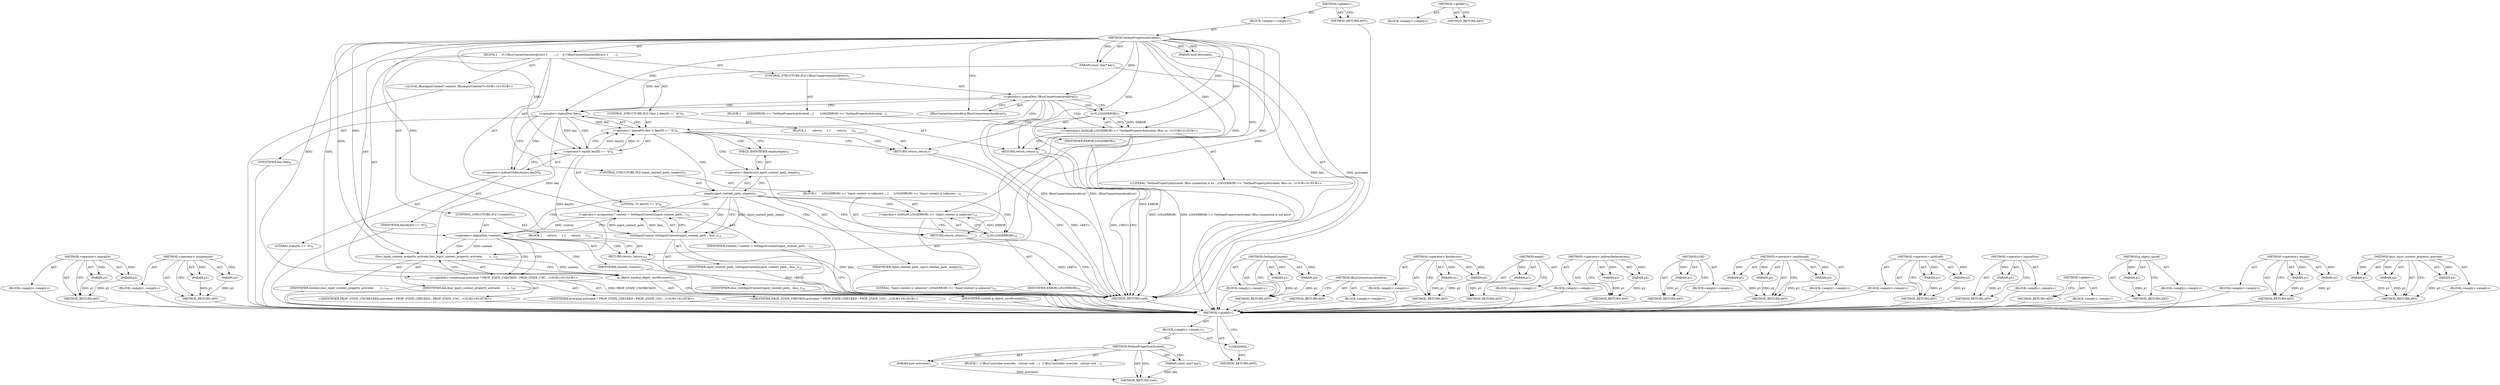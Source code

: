 digraph "&lt;global&gt;" {
vulnerable_108 [label=<(METHOD,&lt;operator&gt;.logicalOr)>];
vulnerable_109 [label=<(PARAM,p1)>];
vulnerable_110 [label=<(PARAM,p2)>];
vulnerable_111 [label=<(BLOCK,&lt;empty&gt;,&lt;empty&gt;)>];
vulnerable_112 [label=<(METHOD_RETURN,ANY)>];
vulnerable_132 [label=<(METHOD,&lt;operator&gt;.assignment)>];
vulnerable_133 [label=<(PARAM,p1)>];
vulnerable_134 [label=<(PARAM,p2)>];
vulnerable_135 [label=<(BLOCK,&lt;empty&gt;,&lt;empty&gt;)>];
vulnerable_136 [label=<(METHOD_RETURN,ANY)>];
vulnerable_6 [label=<(METHOD,&lt;global&gt;)<SUB>1</SUB>>];
vulnerable_7 [label=<(BLOCK,&lt;empty&gt;,&lt;empty&gt;)<SUB>1</SUB>>];
vulnerable_8 [label=<(METHOD,SetImePropertyActivated)<SUB>1</SUB>>];
vulnerable_9 [label=<(PARAM,const char* key)<SUB>1</SUB>>];
vulnerable_10 [label=<(PARAM,bool activated)<SUB>1</SUB>>];
vulnerable_11 [label=<(BLOCK,{
     if (!IBusConnectionsAreAlive()) {
      ...,{
     if (!IBusConnectionsAreAlive()) {
      ...)<SUB>1</SUB>>];
vulnerable_12 [label=<(CONTROL_STRUCTURE,IF,if (!IBusConnectionsAreAlive()))<SUB>2</SUB>>];
vulnerable_13 [label=<(&lt;operator&gt;.logicalNot,!IBusConnectionsAreAlive())<SUB>2</SUB>>];
vulnerable_14 [label=<(IBusConnectionsAreAlive,IBusConnectionsAreAlive())<SUB>2</SUB>>];
vulnerable_15 [label=<(BLOCK,{
       LOG(ERROR) &lt;&lt; &quot;SetImePropertyActivated...,{
       LOG(ERROR) &lt;&lt; &quot;SetImePropertyActivated...)<SUB>2</SUB>>];
vulnerable_16 [label="<(&lt;operator&gt;.shiftLeft,LOG(ERROR) &lt;&lt; &quot;SetImePropertyActivated: IBus co...)<SUB>3</SUB>>"];
vulnerable_17 [label=<(LOG,LOG(ERROR))<SUB>3</SUB>>];
vulnerable_18 [label=<(IDENTIFIER,ERROR,LOG(ERROR))<SUB>3</SUB>>];
vulnerable_19 [label="<(LITERAL,&quot;SetImePropertyActivated: IBus connection is no...,LOG(ERROR) &lt;&lt; &quot;SetImePropertyActivated: IBus co...)<SUB>3</SUB>>"];
vulnerable_20 [label=<(RETURN,return;,return;)<SUB>4</SUB>>];
vulnerable_21 [label=<(CONTROL_STRUCTURE,IF,if (!key || (key[0] == '\0')))<SUB>6</SUB>>];
vulnerable_22 [label=<(&lt;operator&gt;.logicalOr,!key || (key[0] == '\0'))<SUB>6</SUB>>];
vulnerable_23 [label=<(&lt;operator&gt;.logicalNot,!key)<SUB>6</SUB>>];
vulnerable_24 [label=<(IDENTIFIER,key,!key)<SUB>6</SUB>>];
vulnerable_25 [label=<(&lt;operator&gt;.equals,key[0] == '\0')<SUB>6</SUB>>];
vulnerable_26 [label=<(&lt;operator&gt;.indirectIndexAccess,key[0])<SUB>6</SUB>>];
vulnerable_27 [label=<(IDENTIFIER,key,key[0] == '\0')<SUB>6</SUB>>];
vulnerable_28 [label=<(LITERAL,0,key[0] == '\0')<SUB>6</SUB>>];
vulnerable_29 [label=<(LITERAL,'\0',key[0] == '\0')<SUB>6</SUB>>];
vulnerable_30 [label=<(BLOCK,{
       return;
     },{
       return;
     })<SUB>6</SUB>>];
vulnerable_31 [label=<(RETURN,return;,return;)<SUB>7</SUB>>];
vulnerable_32 [label=<(CONTROL_STRUCTURE,IF,if (input_context_path_.empty()))<SUB>9</SUB>>];
vulnerable_33 [label=<(empty,input_context_path_.empty())<SUB>9</SUB>>];
vulnerable_34 [label=<(&lt;operator&gt;.fieldAccess,input_context_path_.empty)<SUB>9</SUB>>];
vulnerable_35 [label=<(IDENTIFIER,input_context_path_,input_context_path_.empty())<SUB>9</SUB>>];
vulnerable_36 [label=<(FIELD_IDENTIFIER,empty,empty)<SUB>9</SUB>>];
vulnerable_37 [label=<(BLOCK,{
      LOG(ERROR) &lt;&lt; &quot;Input context is unknown...,{
      LOG(ERROR) &lt;&lt; &quot;Input context is unknown...)<SUB>9</SUB>>];
vulnerable_38 [label=<(&lt;operator&gt;.shiftLeft,LOG(ERROR) &lt;&lt; &quot;Input context is unknown&quot;)<SUB>10</SUB>>];
vulnerable_39 [label=<(LOG,LOG(ERROR))<SUB>10</SUB>>];
vulnerable_40 [label=<(IDENTIFIER,ERROR,LOG(ERROR))<SUB>10</SUB>>];
vulnerable_41 [label=<(LITERAL,&quot;Input context is unknown&quot;,LOG(ERROR) &lt;&lt; &quot;Input context is unknown&quot;)<SUB>10</SUB>>];
vulnerable_42 [label=<(RETURN,return;,return;)<SUB>11</SUB>>];
vulnerable_43 [label="<(LOCAL,IBusInputContext* context: IBusInputContext*)<SUB>14</SUB>>"];
vulnerable_44 [label=<(&lt;operator&gt;.assignment,* context = GetInputContext(input_context_path_...)<SUB>14</SUB>>];
vulnerable_45 [label=<(IDENTIFIER,context,* context = GetInputContext(input_context_path_...)<SUB>14</SUB>>];
vulnerable_46 [label=<(GetInputContext,GetInputContext(input_context_path_, ibus_))<SUB>14</SUB>>];
vulnerable_47 [label=<(IDENTIFIER,input_context_path_,GetInputContext(input_context_path_, ibus_))<SUB>14</SUB>>];
vulnerable_48 [label=<(IDENTIFIER,ibus_,GetInputContext(input_context_path_, ibus_))<SUB>14</SUB>>];
vulnerable_49 [label=<(CONTROL_STRUCTURE,IF,if (!context))<SUB>15</SUB>>];
vulnerable_50 [label=<(&lt;operator&gt;.logicalNot,!context)<SUB>15</SUB>>];
vulnerable_51 [label=<(IDENTIFIER,context,!context)<SUB>15</SUB>>];
vulnerable_52 [label=<(BLOCK,{
      return;
     },{
      return;
     })<SUB>15</SUB>>];
vulnerable_53 [label=<(RETURN,return;,return;)<SUB>16</SUB>>];
vulnerable_54 [label=<(ibus_input_context_property_activate,ibus_input_context_property_activate(
        c...)<SUB>18</SUB>>];
vulnerable_55 [label=<(IDENTIFIER,context,ibus_input_context_property_activate(
        c...)<SUB>19</SUB>>];
vulnerable_56 [label=<(IDENTIFIER,key,ibus_input_context_property_activate(
        c...)<SUB>19</SUB>>];
vulnerable_57 [label="<(&lt;operator&gt;.conditional,activated ? PROP_STATE_CHECKED : PROP_STATE_UNC...)<SUB>19</SUB>>"];
vulnerable_58 [label="<(IDENTIFIER,activated,activated ? PROP_STATE_CHECKED : PROP_STATE_UNC...)<SUB>19</SUB>>"];
vulnerable_59 [label="<(IDENTIFIER,PROP_STATE_CHECKED,activated ? PROP_STATE_CHECKED : PROP_STATE_UNC...)<SUB>19</SUB>>"];
vulnerable_60 [label="<(IDENTIFIER,PROP_STATE_UNCHECKED,activated ? PROP_STATE_CHECKED : PROP_STATE_UNC...)<SUB>19</SUB>>"];
vulnerable_61 [label=<(g_object_unref,g_object_unref(context))<SUB>21</SUB>>];
vulnerable_62 [label=<(IDENTIFIER,context,g_object_unref(context))<SUB>21</SUB>>];
vulnerable_63 [label=<(METHOD_RETURN,void)<SUB>1</SUB>>];
vulnerable_65 [label=<(METHOD_RETURN,ANY)<SUB>1</SUB>>];
vulnerable_137 [label=<(METHOD,GetInputContext)>];
vulnerable_138 [label=<(PARAM,p1)>];
vulnerable_139 [label=<(PARAM,p2)>];
vulnerable_140 [label=<(BLOCK,&lt;empty&gt;,&lt;empty&gt;)>];
vulnerable_141 [label=<(METHOD_RETURN,ANY)>];
vulnerable_96 [label=<(METHOD,IBusConnectionsAreAlive)>];
vulnerable_97 [label=<(BLOCK,&lt;empty&gt;,&lt;empty&gt;)>];
vulnerable_98 [label=<(METHOD_RETURN,ANY)>];
vulnerable_127 [label=<(METHOD,&lt;operator&gt;.fieldAccess)>];
vulnerable_128 [label=<(PARAM,p1)>];
vulnerable_129 [label=<(PARAM,p2)>];
vulnerable_130 [label=<(BLOCK,&lt;empty&gt;,&lt;empty&gt;)>];
vulnerable_131 [label=<(METHOD_RETURN,ANY)>];
vulnerable_123 [label=<(METHOD,empty)>];
vulnerable_124 [label=<(PARAM,p1)>];
vulnerable_125 [label=<(BLOCK,&lt;empty&gt;,&lt;empty&gt;)>];
vulnerable_126 [label=<(METHOD_RETURN,ANY)>];
vulnerable_118 [label=<(METHOD,&lt;operator&gt;.indirectIndexAccess)>];
vulnerable_119 [label=<(PARAM,p1)>];
vulnerable_120 [label=<(PARAM,p2)>];
vulnerable_121 [label=<(BLOCK,&lt;empty&gt;,&lt;empty&gt;)>];
vulnerable_122 [label=<(METHOD_RETURN,ANY)>];
vulnerable_104 [label=<(METHOD,LOG)>];
vulnerable_105 [label=<(PARAM,p1)>];
vulnerable_106 [label=<(BLOCK,&lt;empty&gt;,&lt;empty&gt;)>];
vulnerable_107 [label=<(METHOD_RETURN,ANY)>];
vulnerable_148 [label=<(METHOD,&lt;operator&gt;.conditional)>];
vulnerable_149 [label=<(PARAM,p1)>];
vulnerable_150 [label=<(PARAM,p2)>];
vulnerable_151 [label=<(PARAM,p3)>];
vulnerable_152 [label=<(BLOCK,&lt;empty&gt;,&lt;empty&gt;)>];
vulnerable_153 [label=<(METHOD_RETURN,ANY)>];
vulnerable_99 [label=<(METHOD,&lt;operator&gt;.shiftLeft)>];
vulnerable_100 [label=<(PARAM,p1)>];
vulnerable_101 [label=<(PARAM,p2)>];
vulnerable_102 [label=<(BLOCK,&lt;empty&gt;,&lt;empty&gt;)>];
vulnerable_103 [label=<(METHOD_RETURN,ANY)>];
vulnerable_92 [label=<(METHOD,&lt;operator&gt;.logicalNot)>];
vulnerable_93 [label=<(PARAM,p1)>];
vulnerable_94 [label=<(BLOCK,&lt;empty&gt;,&lt;empty&gt;)>];
vulnerable_95 [label=<(METHOD_RETURN,ANY)>];
vulnerable_86 [label=<(METHOD,&lt;global&gt;)<SUB>1</SUB>>];
vulnerable_87 [label=<(BLOCK,&lt;empty&gt;,&lt;empty&gt;)>];
vulnerable_88 [label=<(METHOD_RETURN,ANY)>];
vulnerable_154 [label=<(METHOD,g_object_unref)>];
vulnerable_155 [label=<(PARAM,p1)>];
vulnerable_156 [label=<(BLOCK,&lt;empty&gt;,&lt;empty&gt;)>];
vulnerable_157 [label=<(METHOD_RETURN,ANY)>];
vulnerable_113 [label=<(METHOD,&lt;operator&gt;.equals)>];
vulnerable_114 [label=<(PARAM,p1)>];
vulnerable_115 [label=<(PARAM,p2)>];
vulnerable_116 [label=<(BLOCK,&lt;empty&gt;,&lt;empty&gt;)>];
vulnerable_117 [label=<(METHOD_RETURN,ANY)>];
vulnerable_142 [label=<(METHOD,ibus_input_context_property_activate)>];
vulnerable_143 [label=<(PARAM,p1)>];
vulnerable_144 [label=<(PARAM,p2)>];
vulnerable_145 [label=<(PARAM,p3)>];
vulnerable_146 [label=<(BLOCK,&lt;empty&gt;,&lt;empty&gt;)>];
vulnerable_147 [label=<(METHOD_RETURN,ANY)>];
fixed_6 [label=<(METHOD,&lt;global&gt;)<SUB>1</SUB>>];
fixed_7 [label=<(BLOCK,&lt;empty&gt;,&lt;empty&gt;)<SUB>1</SUB>>];
fixed_8 [label=<(METHOD,SetImePropertyActivated)<SUB>1</SUB>>];
fixed_9 [label=<(PARAM,const char* key)<SUB>1</SUB>>];
fixed_10 [label=<(PARAM,bool activated)<SUB>1</SUB>>];
fixed_11 [label=<(BLOCK,{
  // IBusController override.
  virtual void ...,{
  // IBusController override.
  virtual void ...)<SUB>1</SUB>>];
fixed_12 [label=<(METHOD_RETURN,void)<SUB>1</SUB>>];
fixed_14 [label=<(UNKNOWN,,)>];
fixed_15 [label=<(METHOD_RETURN,ANY)<SUB>1</SUB>>];
fixed_26 [label=<(METHOD,&lt;global&gt;)<SUB>1</SUB>>];
fixed_27 [label=<(BLOCK,&lt;empty&gt;,&lt;empty&gt;)>];
fixed_28 [label=<(METHOD_RETURN,ANY)>];
vulnerable_108 -> vulnerable_109  [key=0, label="AST: "];
vulnerable_108 -> vulnerable_109  [key=1, label="DDG: "];
vulnerable_108 -> vulnerable_111  [key=0, label="AST: "];
vulnerable_108 -> vulnerable_110  [key=0, label="AST: "];
vulnerable_108 -> vulnerable_110  [key=1, label="DDG: "];
vulnerable_108 -> vulnerable_112  [key=0, label="AST: "];
vulnerable_108 -> vulnerable_112  [key=1, label="CFG: "];
vulnerable_109 -> vulnerable_112  [key=0, label="DDG: p1"];
vulnerable_110 -> vulnerable_112  [key=0, label="DDG: p2"];
vulnerable_111 -> fixed_6  [key=0];
vulnerable_112 -> fixed_6  [key=0];
vulnerable_132 -> vulnerable_133  [key=0, label="AST: "];
vulnerable_132 -> vulnerable_133  [key=1, label="DDG: "];
vulnerable_132 -> vulnerable_135  [key=0, label="AST: "];
vulnerable_132 -> vulnerable_134  [key=0, label="AST: "];
vulnerable_132 -> vulnerable_134  [key=1, label="DDG: "];
vulnerable_132 -> vulnerable_136  [key=0, label="AST: "];
vulnerable_132 -> vulnerable_136  [key=1, label="CFG: "];
vulnerable_133 -> vulnerable_136  [key=0, label="DDG: p1"];
vulnerable_134 -> vulnerable_136  [key=0, label="DDG: p2"];
vulnerable_135 -> fixed_6  [key=0];
vulnerable_136 -> fixed_6  [key=0];
vulnerable_6 -> vulnerable_7  [key=0, label="AST: "];
vulnerable_6 -> vulnerable_65  [key=0, label="AST: "];
vulnerable_6 -> vulnerable_65  [key=1, label="CFG: "];
vulnerable_7 -> vulnerable_8  [key=0, label="AST: "];
vulnerable_8 -> vulnerable_9  [key=0, label="AST: "];
vulnerable_8 -> vulnerable_9  [key=1, label="DDG: "];
vulnerable_8 -> vulnerable_10  [key=0, label="AST: "];
vulnerable_8 -> vulnerable_10  [key=1, label="DDG: "];
vulnerable_8 -> vulnerable_11  [key=0, label="AST: "];
vulnerable_8 -> vulnerable_63  [key=0, label="AST: "];
vulnerable_8 -> vulnerable_14  [key=0, label="CFG: "];
vulnerable_8 -> vulnerable_54  [key=0, label="DDG: "];
vulnerable_8 -> vulnerable_61  [key=0, label="DDG: "];
vulnerable_8 -> vulnerable_13  [key=0, label="DDG: "];
vulnerable_8 -> vulnerable_20  [key=0, label="DDG: "];
vulnerable_8 -> vulnerable_31  [key=0, label="DDG: "];
vulnerable_8 -> vulnerable_42  [key=0, label="DDG: "];
vulnerable_8 -> vulnerable_46  [key=0, label="DDG: "];
vulnerable_8 -> vulnerable_50  [key=0, label="DDG: "];
vulnerable_8 -> vulnerable_53  [key=0, label="DDG: "];
vulnerable_8 -> vulnerable_57  [key=0, label="DDG: "];
vulnerable_8 -> vulnerable_16  [key=0, label="DDG: "];
vulnerable_8 -> vulnerable_23  [key=0, label="DDG: "];
vulnerable_8 -> vulnerable_25  [key=0, label="DDG: "];
vulnerable_8 -> vulnerable_38  [key=0, label="DDG: "];
vulnerable_8 -> vulnerable_17  [key=0, label="DDG: "];
vulnerable_8 -> vulnerable_39  [key=0, label="DDG: "];
vulnerable_9 -> vulnerable_63  [key=0, label="DDG: key"];
vulnerable_9 -> vulnerable_23  [key=0, label="DDG: key"];
vulnerable_10 -> vulnerable_63  [key=0, label="DDG: activated"];
vulnerable_11 -> vulnerable_12  [key=0, label="AST: "];
vulnerable_11 -> vulnerable_21  [key=0, label="AST: "];
vulnerable_11 -> vulnerable_32  [key=0, label="AST: "];
vulnerable_11 -> vulnerable_43  [key=0, label="AST: "];
vulnerable_11 -> vulnerable_44  [key=0, label="AST: "];
vulnerable_11 -> vulnerable_49  [key=0, label="AST: "];
vulnerable_11 -> vulnerable_54  [key=0, label="AST: "];
vulnerable_11 -> vulnerable_61  [key=0, label="AST: "];
vulnerable_12 -> vulnerable_13  [key=0, label="AST: "];
vulnerable_12 -> vulnerable_15  [key=0, label="AST: "];
vulnerable_13 -> vulnerable_14  [key=0, label="AST: "];
vulnerable_13 -> vulnerable_17  [key=0, label="CFG: "];
vulnerable_13 -> vulnerable_17  [key=1, label="CDG: "];
vulnerable_13 -> vulnerable_23  [key=0, label="CFG: "];
vulnerable_13 -> vulnerable_23  [key=1, label="CDG: "];
vulnerable_13 -> vulnerable_63  [key=0, label="DDG: IBusConnectionsAreAlive()"];
vulnerable_13 -> vulnerable_63  [key=1, label="DDG: !IBusConnectionsAreAlive()"];
vulnerable_13 -> vulnerable_16  [key=0, label="CDG: "];
vulnerable_13 -> vulnerable_20  [key=0, label="CDG: "];
vulnerable_13 -> vulnerable_22  [key=0, label="CDG: "];
vulnerable_14 -> vulnerable_13  [key=0, label="CFG: "];
vulnerable_15 -> vulnerable_16  [key=0, label="AST: "];
vulnerable_15 -> vulnerable_20  [key=0, label="AST: "];
vulnerable_16 -> vulnerable_17  [key=0, label="AST: "];
vulnerable_16 -> vulnerable_19  [key=0, label="AST: "];
vulnerable_16 -> vulnerable_20  [key=0, label="CFG: "];
vulnerable_16 -> vulnerable_63  [key=0, label="DDG: LOG(ERROR)"];
vulnerable_16 -> vulnerable_63  [key=1, label="DDG: LOG(ERROR) &lt;&lt; &quot;SetImePropertyActivated: IBus connection is not alive&quot;"];
vulnerable_17 -> vulnerable_18  [key=0, label="AST: "];
vulnerable_17 -> vulnerable_16  [key=0, label="CFG: "];
vulnerable_17 -> vulnerable_16  [key=1, label="DDG: ERROR"];
vulnerable_17 -> vulnerable_63  [key=0, label="DDG: ERROR"];
vulnerable_18 -> fixed_6  [key=0];
vulnerable_19 -> fixed_6  [key=0];
vulnerable_20 -> vulnerable_63  [key=0, label="CFG: "];
vulnerable_20 -> vulnerable_63  [key=1, label="DDG: &lt;RET&gt;"];
vulnerable_21 -> vulnerable_22  [key=0, label="AST: "];
vulnerable_21 -> vulnerable_30  [key=0, label="AST: "];
vulnerable_22 -> vulnerable_23  [key=0, label="AST: "];
vulnerable_22 -> vulnerable_25  [key=0, label="AST: "];
vulnerable_22 -> vulnerable_31  [key=0, label="CFG: "];
vulnerable_22 -> vulnerable_31  [key=1, label="CDG: "];
vulnerable_22 -> vulnerable_36  [key=0, label="CFG: "];
vulnerable_22 -> vulnerable_36  [key=1, label="CDG: "];
vulnerable_22 -> vulnerable_34  [key=0, label="CDG: "];
vulnerable_22 -> vulnerable_33  [key=0, label="CDG: "];
vulnerable_23 -> vulnerable_24  [key=0, label="AST: "];
vulnerable_23 -> vulnerable_22  [key=0, label="CFG: "];
vulnerable_23 -> vulnerable_22  [key=1, label="DDG: key"];
vulnerable_23 -> vulnerable_26  [key=0, label="CFG: "];
vulnerable_23 -> vulnerable_26  [key=1, label="CDG: "];
vulnerable_23 -> vulnerable_54  [key=0, label="DDG: key"];
vulnerable_23 -> vulnerable_25  [key=0, label="DDG: key"];
vulnerable_23 -> vulnerable_25  [key=1, label="CDG: "];
vulnerable_24 -> fixed_6  [key=0];
vulnerable_25 -> vulnerable_26  [key=0, label="AST: "];
vulnerable_25 -> vulnerable_29  [key=0, label="AST: "];
vulnerable_25 -> vulnerable_22  [key=0, label="CFG: "];
vulnerable_25 -> vulnerable_22  [key=1, label="DDG: key[0]"];
vulnerable_25 -> vulnerable_22  [key=2, label="DDG: '\0'"];
vulnerable_25 -> vulnerable_54  [key=0, label="DDG: key[0]"];
vulnerable_26 -> vulnerable_27  [key=0, label="AST: "];
vulnerable_26 -> vulnerable_28  [key=0, label="AST: "];
vulnerable_26 -> vulnerable_25  [key=0, label="CFG: "];
vulnerable_27 -> fixed_6  [key=0];
vulnerable_28 -> fixed_6  [key=0];
vulnerable_29 -> fixed_6  [key=0];
vulnerable_30 -> vulnerable_31  [key=0, label="AST: "];
vulnerable_31 -> vulnerable_63  [key=0, label="CFG: "];
vulnerable_31 -> vulnerable_63  [key=1, label="DDG: &lt;RET&gt;"];
vulnerable_32 -> vulnerable_33  [key=0, label="AST: "];
vulnerable_32 -> vulnerable_37  [key=0, label="AST: "];
vulnerable_33 -> vulnerable_34  [key=0, label="AST: "];
vulnerable_33 -> vulnerable_39  [key=0, label="CFG: "];
vulnerable_33 -> vulnerable_39  [key=1, label="CDG: "];
vulnerable_33 -> vulnerable_46  [key=0, label="CFG: "];
vulnerable_33 -> vulnerable_46  [key=1, label="DDG: input_context_path_.empty"];
vulnerable_33 -> vulnerable_46  [key=2, label="CDG: "];
vulnerable_33 -> vulnerable_42  [key=0, label="CDG: "];
vulnerable_33 -> vulnerable_38  [key=0, label="CDG: "];
vulnerable_33 -> vulnerable_50  [key=0, label="CDG: "];
vulnerable_33 -> vulnerable_44  [key=0, label="CDG: "];
vulnerable_34 -> vulnerable_35  [key=0, label="AST: "];
vulnerable_34 -> vulnerable_36  [key=0, label="AST: "];
vulnerable_34 -> vulnerable_33  [key=0, label="CFG: "];
vulnerable_35 -> fixed_6  [key=0];
vulnerable_36 -> vulnerable_34  [key=0, label="CFG: "];
vulnerable_37 -> vulnerable_38  [key=0, label="AST: "];
vulnerable_37 -> vulnerable_42  [key=0, label="AST: "];
vulnerable_38 -> vulnerable_39  [key=0, label="AST: "];
vulnerable_38 -> vulnerable_41  [key=0, label="AST: "];
vulnerable_38 -> vulnerable_42  [key=0, label="CFG: "];
vulnerable_39 -> vulnerable_40  [key=0, label="AST: "];
vulnerable_39 -> vulnerable_38  [key=0, label="CFG: "];
vulnerable_39 -> vulnerable_38  [key=1, label="DDG: ERROR"];
vulnerable_40 -> fixed_6  [key=0];
vulnerable_41 -> fixed_6  [key=0];
vulnerable_42 -> vulnerable_63  [key=0, label="CFG: "];
vulnerable_42 -> vulnerable_63  [key=1, label="DDG: &lt;RET&gt;"];
vulnerable_43 -> fixed_6  [key=0];
vulnerable_44 -> vulnerable_45  [key=0, label="AST: "];
vulnerable_44 -> vulnerable_46  [key=0, label="AST: "];
vulnerable_44 -> vulnerable_50  [key=0, label="CFG: "];
vulnerable_44 -> vulnerable_50  [key=1, label="DDG: context"];
vulnerable_45 -> fixed_6  [key=0];
vulnerable_46 -> vulnerable_47  [key=0, label="AST: "];
vulnerable_46 -> vulnerable_48  [key=0, label="AST: "];
vulnerable_46 -> vulnerable_44  [key=0, label="CFG: "];
vulnerable_46 -> vulnerable_44  [key=1, label="DDG: input_context_path_"];
vulnerable_46 -> vulnerable_44  [key=2, label="DDG: ibus_"];
vulnerable_46 -> vulnerable_63  [key=0, label="DDG: ibus_"];
vulnerable_47 -> fixed_6  [key=0];
vulnerable_48 -> fixed_6  [key=0];
vulnerable_49 -> vulnerable_50  [key=0, label="AST: "];
vulnerable_49 -> vulnerable_52  [key=0, label="AST: "];
vulnerable_50 -> vulnerable_51  [key=0, label="AST: "];
vulnerable_50 -> vulnerable_53  [key=0, label="CFG: "];
vulnerable_50 -> vulnerable_53  [key=1, label="CDG: "];
vulnerable_50 -> vulnerable_57  [key=0, label="CFG: "];
vulnerable_50 -> vulnerable_57  [key=1, label="CDG: "];
vulnerable_50 -> vulnerable_54  [key=0, label="DDG: context"];
vulnerable_50 -> vulnerable_54  [key=1, label="CDG: "];
vulnerable_50 -> vulnerable_61  [key=0, label="CDG: "];
vulnerable_51 -> fixed_6  [key=0];
vulnerable_52 -> vulnerable_53  [key=0, label="AST: "];
vulnerable_53 -> vulnerable_63  [key=0, label="CFG: "];
vulnerable_53 -> vulnerable_63  [key=1, label="DDG: &lt;RET&gt;"];
vulnerable_54 -> vulnerable_55  [key=0, label="AST: "];
vulnerable_54 -> vulnerable_56  [key=0, label="AST: "];
vulnerable_54 -> vulnerable_57  [key=0, label="AST: "];
vulnerable_54 -> vulnerable_61  [key=0, label="CFG: "];
vulnerable_54 -> vulnerable_61  [key=1, label="DDG: context"];
vulnerable_55 -> fixed_6  [key=0];
vulnerable_56 -> fixed_6  [key=0];
vulnerable_57 -> vulnerable_58  [key=0, label="AST: "];
vulnerable_57 -> vulnerable_59  [key=0, label="AST: "];
vulnerable_57 -> vulnerable_60  [key=0, label="AST: "];
vulnerable_57 -> vulnerable_54  [key=0, label="CFG: "];
vulnerable_57 -> vulnerable_63  [key=0, label="DDG: PROP_STATE_UNCHECKED"];
vulnerable_58 -> fixed_6  [key=0];
vulnerable_59 -> fixed_6  [key=0];
vulnerable_60 -> fixed_6  [key=0];
vulnerable_61 -> vulnerable_62  [key=0, label="AST: "];
vulnerable_61 -> vulnerable_63  [key=0, label="CFG: "];
vulnerable_62 -> fixed_6  [key=0];
vulnerable_63 -> fixed_6  [key=0];
vulnerable_65 -> fixed_6  [key=0];
vulnerable_137 -> vulnerable_138  [key=0, label="AST: "];
vulnerable_137 -> vulnerable_138  [key=1, label="DDG: "];
vulnerable_137 -> vulnerable_140  [key=0, label="AST: "];
vulnerable_137 -> vulnerable_139  [key=0, label="AST: "];
vulnerable_137 -> vulnerable_139  [key=1, label="DDG: "];
vulnerable_137 -> vulnerable_141  [key=0, label="AST: "];
vulnerable_137 -> vulnerable_141  [key=1, label="CFG: "];
vulnerable_138 -> vulnerable_141  [key=0, label="DDG: p1"];
vulnerable_139 -> vulnerable_141  [key=0, label="DDG: p2"];
vulnerable_140 -> fixed_6  [key=0];
vulnerable_141 -> fixed_6  [key=0];
vulnerable_96 -> vulnerable_97  [key=0, label="AST: "];
vulnerable_96 -> vulnerable_98  [key=0, label="AST: "];
vulnerable_96 -> vulnerable_98  [key=1, label="CFG: "];
vulnerable_97 -> fixed_6  [key=0];
vulnerable_98 -> fixed_6  [key=0];
vulnerable_127 -> vulnerable_128  [key=0, label="AST: "];
vulnerable_127 -> vulnerable_128  [key=1, label="DDG: "];
vulnerable_127 -> vulnerable_130  [key=0, label="AST: "];
vulnerable_127 -> vulnerable_129  [key=0, label="AST: "];
vulnerable_127 -> vulnerable_129  [key=1, label="DDG: "];
vulnerable_127 -> vulnerable_131  [key=0, label="AST: "];
vulnerable_127 -> vulnerable_131  [key=1, label="CFG: "];
vulnerable_128 -> vulnerable_131  [key=0, label="DDG: p1"];
vulnerable_129 -> vulnerable_131  [key=0, label="DDG: p2"];
vulnerable_130 -> fixed_6  [key=0];
vulnerable_131 -> fixed_6  [key=0];
vulnerable_123 -> vulnerable_124  [key=0, label="AST: "];
vulnerable_123 -> vulnerable_124  [key=1, label="DDG: "];
vulnerable_123 -> vulnerable_125  [key=0, label="AST: "];
vulnerable_123 -> vulnerable_126  [key=0, label="AST: "];
vulnerable_123 -> vulnerable_126  [key=1, label="CFG: "];
vulnerable_124 -> vulnerable_126  [key=0, label="DDG: p1"];
vulnerable_125 -> fixed_6  [key=0];
vulnerable_126 -> fixed_6  [key=0];
vulnerable_118 -> vulnerable_119  [key=0, label="AST: "];
vulnerable_118 -> vulnerable_119  [key=1, label="DDG: "];
vulnerable_118 -> vulnerable_121  [key=0, label="AST: "];
vulnerable_118 -> vulnerable_120  [key=0, label="AST: "];
vulnerable_118 -> vulnerable_120  [key=1, label="DDG: "];
vulnerable_118 -> vulnerable_122  [key=0, label="AST: "];
vulnerable_118 -> vulnerable_122  [key=1, label="CFG: "];
vulnerable_119 -> vulnerable_122  [key=0, label="DDG: p1"];
vulnerable_120 -> vulnerable_122  [key=0, label="DDG: p2"];
vulnerable_121 -> fixed_6  [key=0];
vulnerable_122 -> fixed_6  [key=0];
vulnerable_104 -> vulnerable_105  [key=0, label="AST: "];
vulnerable_104 -> vulnerable_105  [key=1, label="DDG: "];
vulnerable_104 -> vulnerable_106  [key=0, label="AST: "];
vulnerable_104 -> vulnerable_107  [key=0, label="AST: "];
vulnerable_104 -> vulnerable_107  [key=1, label="CFG: "];
vulnerable_105 -> vulnerable_107  [key=0, label="DDG: p1"];
vulnerable_106 -> fixed_6  [key=0];
vulnerable_107 -> fixed_6  [key=0];
vulnerable_148 -> vulnerable_149  [key=0, label="AST: "];
vulnerable_148 -> vulnerable_149  [key=1, label="DDG: "];
vulnerable_148 -> vulnerable_152  [key=0, label="AST: "];
vulnerable_148 -> vulnerable_150  [key=0, label="AST: "];
vulnerable_148 -> vulnerable_150  [key=1, label="DDG: "];
vulnerable_148 -> vulnerable_153  [key=0, label="AST: "];
vulnerable_148 -> vulnerable_153  [key=1, label="CFG: "];
vulnerable_148 -> vulnerable_151  [key=0, label="AST: "];
vulnerable_148 -> vulnerable_151  [key=1, label="DDG: "];
vulnerable_149 -> vulnerable_153  [key=0, label="DDG: p1"];
vulnerable_150 -> vulnerable_153  [key=0, label="DDG: p2"];
vulnerable_151 -> vulnerable_153  [key=0, label="DDG: p3"];
vulnerable_152 -> fixed_6  [key=0];
vulnerable_153 -> fixed_6  [key=0];
vulnerable_99 -> vulnerable_100  [key=0, label="AST: "];
vulnerable_99 -> vulnerable_100  [key=1, label="DDG: "];
vulnerable_99 -> vulnerable_102  [key=0, label="AST: "];
vulnerable_99 -> vulnerable_101  [key=0, label="AST: "];
vulnerable_99 -> vulnerable_101  [key=1, label="DDG: "];
vulnerable_99 -> vulnerable_103  [key=0, label="AST: "];
vulnerable_99 -> vulnerable_103  [key=1, label="CFG: "];
vulnerable_100 -> vulnerable_103  [key=0, label="DDG: p1"];
vulnerable_101 -> vulnerable_103  [key=0, label="DDG: p2"];
vulnerable_102 -> fixed_6  [key=0];
vulnerable_103 -> fixed_6  [key=0];
vulnerable_92 -> vulnerable_93  [key=0, label="AST: "];
vulnerable_92 -> vulnerable_93  [key=1, label="DDG: "];
vulnerable_92 -> vulnerable_94  [key=0, label="AST: "];
vulnerable_92 -> vulnerable_95  [key=0, label="AST: "];
vulnerable_92 -> vulnerable_95  [key=1, label="CFG: "];
vulnerable_93 -> vulnerable_95  [key=0, label="DDG: p1"];
vulnerable_94 -> fixed_6  [key=0];
vulnerable_95 -> fixed_6  [key=0];
vulnerable_86 -> vulnerable_87  [key=0, label="AST: "];
vulnerable_86 -> vulnerable_88  [key=0, label="AST: "];
vulnerable_86 -> vulnerable_88  [key=1, label="CFG: "];
vulnerable_87 -> fixed_6  [key=0];
vulnerable_88 -> fixed_6  [key=0];
vulnerable_154 -> vulnerable_155  [key=0, label="AST: "];
vulnerable_154 -> vulnerable_155  [key=1, label="DDG: "];
vulnerable_154 -> vulnerable_156  [key=0, label="AST: "];
vulnerable_154 -> vulnerable_157  [key=0, label="AST: "];
vulnerable_154 -> vulnerable_157  [key=1, label="CFG: "];
vulnerable_155 -> vulnerable_157  [key=0, label="DDG: p1"];
vulnerable_156 -> fixed_6  [key=0];
vulnerable_157 -> fixed_6  [key=0];
vulnerable_113 -> vulnerable_114  [key=0, label="AST: "];
vulnerable_113 -> vulnerable_114  [key=1, label="DDG: "];
vulnerable_113 -> vulnerable_116  [key=0, label="AST: "];
vulnerable_113 -> vulnerable_115  [key=0, label="AST: "];
vulnerable_113 -> vulnerable_115  [key=1, label="DDG: "];
vulnerable_113 -> vulnerable_117  [key=0, label="AST: "];
vulnerable_113 -> vulnerable_117  [key=1, label="CFG: "];
vulnerable_114 -> vulnerable_117  [key=0, label="DDG: p1"];
vulnerable_115 -> vulnerable_117  [key=0, label="DDG: p2"];
vulnerable_116 -> fixed_6  [key=0];
vulnerable_117 -> fixed_6  [key=0];
vulnerable_142 -> vulnerable_143  [key=0, label="AST: "];
vulnerable_142 -> vulnerable_143  [key=1, label="DDG: "];
vulnerable_142 -> vulnerable_146  [key=0, label="AST: "];
vulnerable_142 -> vulnerable_144  [key=0, label="AST: "];
vulnerable_142 -> vulnerable_144  [key=1, label="DDG: "];
vulnerable_142 -> vulnerable_147  [key=0, label="AST: "];
vulnerable_142 -> vulnerable_147  [key=1, label="CFG: "];
vulnerable_142 -> vulnerable_145  [key=0, label="AST: "];
vulnerable_142 -> vulnerable_145  [key=1, label="DDG: "];
vulnerable_143 -> vulnerable_147  [key=0, label="DDG: p1"];
vulnerable_144 -> vulnerable_147  [key=0, label="DDG: p2"];
vulnerable_145 -> vulnerable_147  [key=0, label="DDG: p3"];
vulnerable_146 -> fixed_6  [key=0];
vulnerable_147 -> fixed_6  [key=0];
fixed_6 -> fixed_7  [key=0, label="AST: "];
fixed_6 -> fixed_15  [key=0, label="AST: "];
fixed_6 -> fixed_14  [key=0, label="CFG: "];
fixed_7 -> fixed_8  [key=0, label="AST: "];
fixed_7 -> fixed_14  [key=0, label="AST: "];
fixed_8 -> fixed_9  [key=0, label="AST: "];
fixed_8 -> fixed_9  [key=1, label="DDG: "];
fixed_8 -> fixed_10  [key=0, label="AST: "];
fixed_8 -> fixed_10  [key=1, label="DDG: "];
fixed_8 -> fixed_11  [key=0, label="AST: "];
fixed_8 -> fixed_12  [key=0, label="AST: "];
fixed_8 -> fixed_12  [key=1, label="CFG: "];
fixed_9 -> fixed_12  [key=0, label="DDG: key"];
fixed_10 -> fixed_12  [key=0, label="DDG: activated"];
fixed_14 -> fixed_15  [key=0, label="CFG: "];
fixed_26 -> fixed_27  [key=0, label="AST: "];
fixed_26 -> fixed_28  [key=0, label="AST: "];
fixed_26 -> fixed_28  [key=1, label="CFG: "];
}
